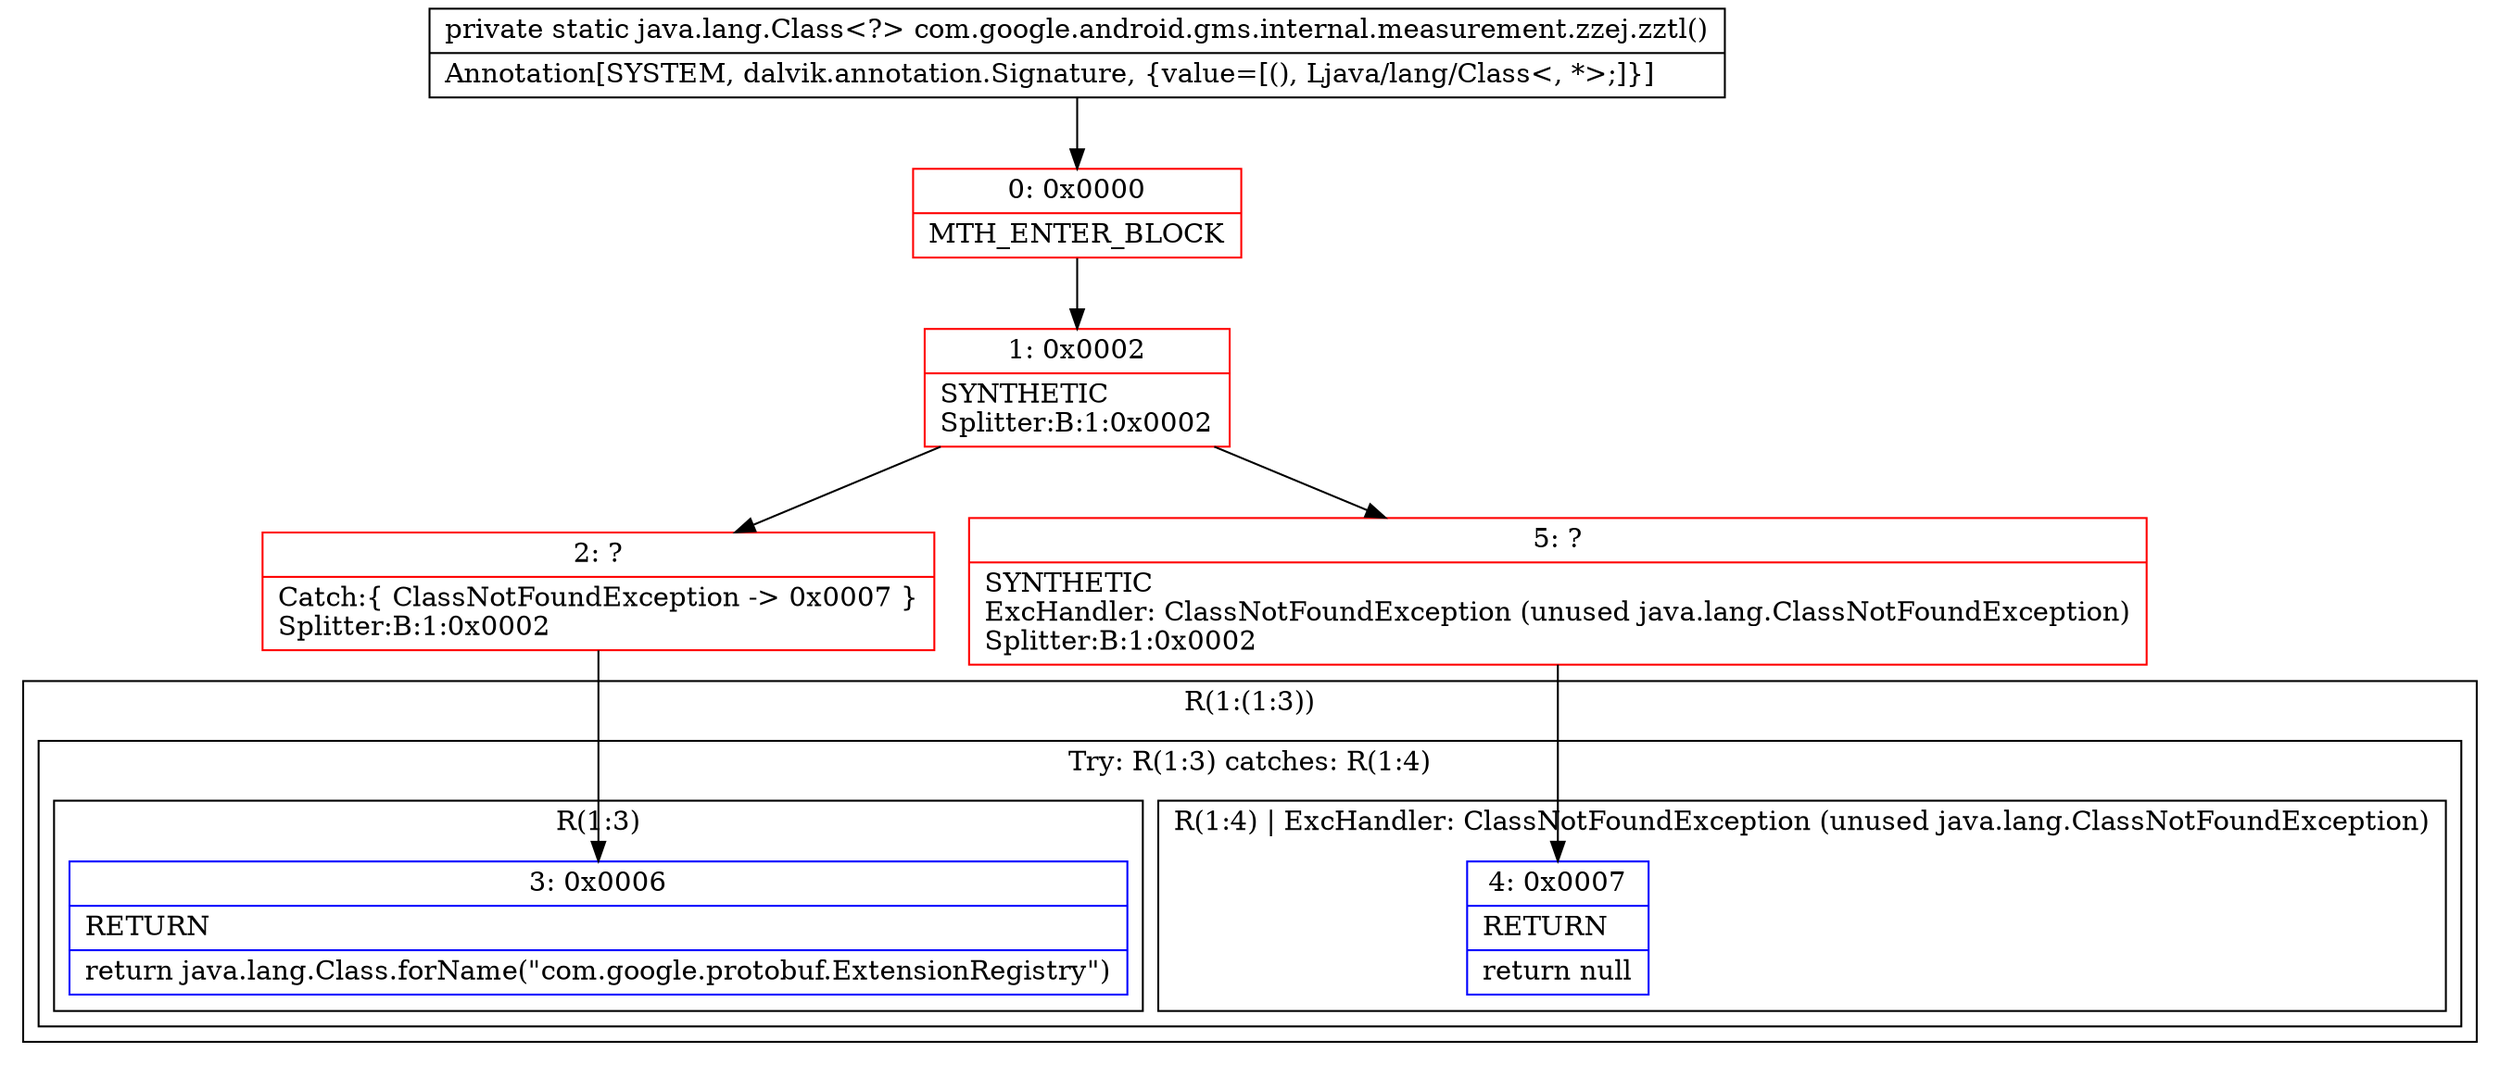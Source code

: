 digraph "CFG forcom.google.android.gms.internal.measurement.zzej.zztl()Ljava\/lang\/Class;" {
subgraph cluster_Region_356283078 {
label = "R(1:(1:3))";
node [shape=record,color=blue];
subgraph cluster_TryCatchRegion_1805442845 {
label = "Try: R(1:3) catches: R(1:4)";
node [shape=record,color=blue];
subgraph cluster_Region_1531522266 {
label = "R(1:3)";
node [shape=record,color=blue];
Node_3 [shape=record,label="{3\:\ 0x0006|RETURN\l|return java.lang.Class.forName(\"com.google.protobuf.ExtensionRegistry\")\l}"];
}
subgraph cluster_Region_1724642985 {
label = "R(1:4) | ExcHandler: ClassNotFoundException (unused java.lang.ClassNotFoundException)\l";
node [shape=record,color=blue];
Node_4 [shape=record,label="{4\:\ 0x0007|RETURN\l|return null\l}"];
}
}
}
subgraph cluster_Region_1724642985 {
label = "R(1:4) | ExcHandler: ClassNotFoundException (unused java.lang.ClassNotFoundException)\l";
node [shape=record,color=blue];
Node_4 [shape=record,label="{4\:\ 0x0007|RETURN\l|return null\l}"];
}
Node_0 [shape=record,color=red,label="{0\:\ 0x0000|MTH_ENTER_BLOCK\l}"];
Node_1 [shape=record,color=red,label="{1\:\ 0x0002|SYNTHETIC\lSplitter:B:1:0x0002\l}"];
Node_2 [shape=record,color=red,label="{2\:\ ?|Catch:\{ ClassNotFoundException \-\> 0x0007 \}\lSplitter:B:1:0x0002\l}"];
Node_5 [shape=record,color=red,label="{5\:\ ?|SYNTHETIC\lExcHandler: ClassNotFoundException (unused java.lang.ClassNotFoundException)\lSplitter:B:1:0x0002\l}"];
MethodNode[shape=record,label="{private static java.lang.Class\<?\> com.google.android.gms.internal.measurement.zzej.zztl()  | Annotation[SYSTEM, dalvik.annotation.Signature, \{value=[(), Ljava\/lang\/Class\<, *\>;]\}]\l}"];
MethodNode -> Node_0;
Node_0 -> Node_1;
Node_1 -> Node_2;
Node_1 -> Node_5;
Node_2 -> Node_3;
Node_5 -> Node_4;
}


